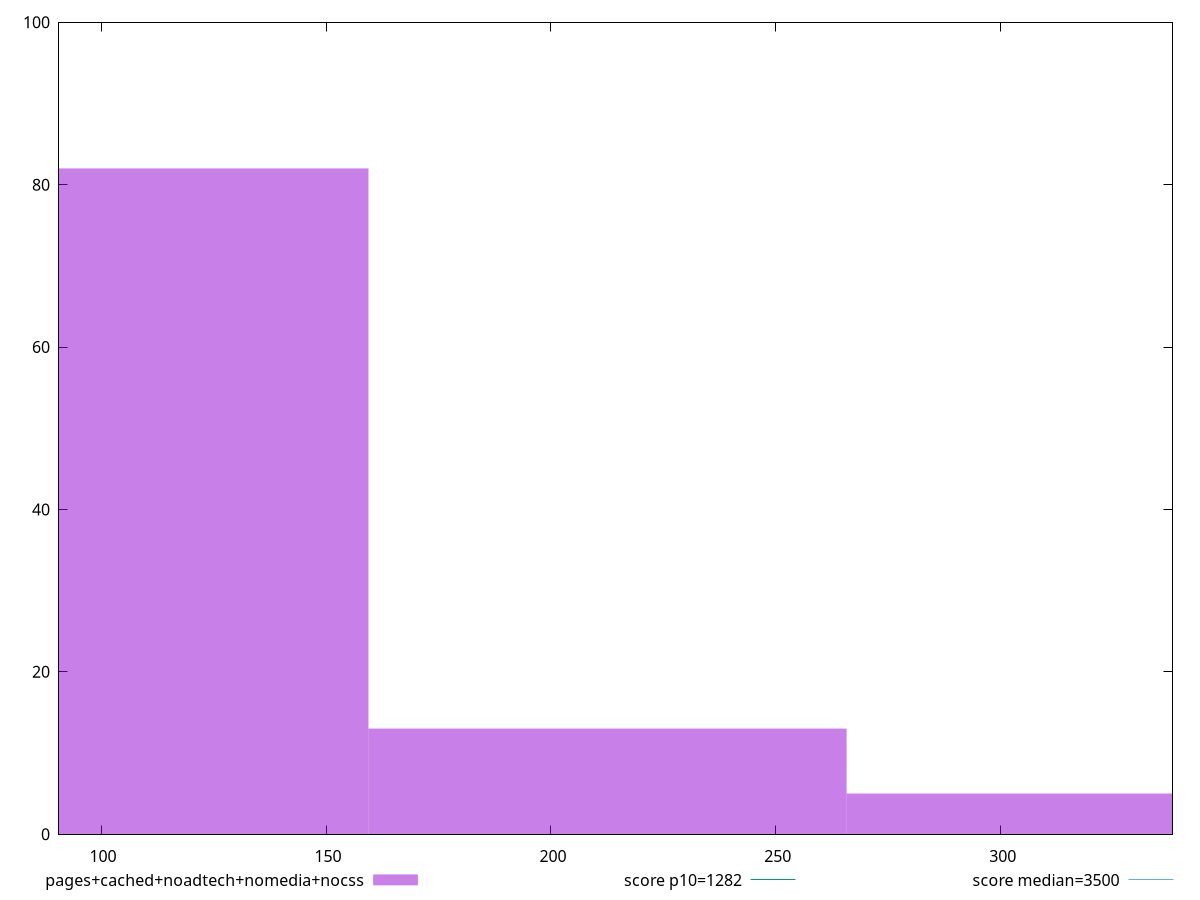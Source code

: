 reset

$pagesCachedNoadtechNomediaNocss <<EOF
106.29276744820072 82
318.87830234460216 5
212.58553489640144 13
EOF

set key outside below
set boxwidth 106.29276744820072
set xrange [90.63600000000001:338.18399999999997]
set yrange [0:100]
set trange [0:100]
set style fill transparent solid 0.5 noborder

set parametric
set terminal svg size 640, 490 enhanced background rgb 'white'
set output "report_00017_2021-02-10T15-08-03.406Z/bootup-time/comparison/histogram/4_vs_5.svg"

plot $pagesCachedNoadtechNomediaNocss title "pages+cached+noadtech+nomedia+nocss" with boxes, \
     1282,t title "score p10=1282", \
     3500,t title "score median=3500"

reset
